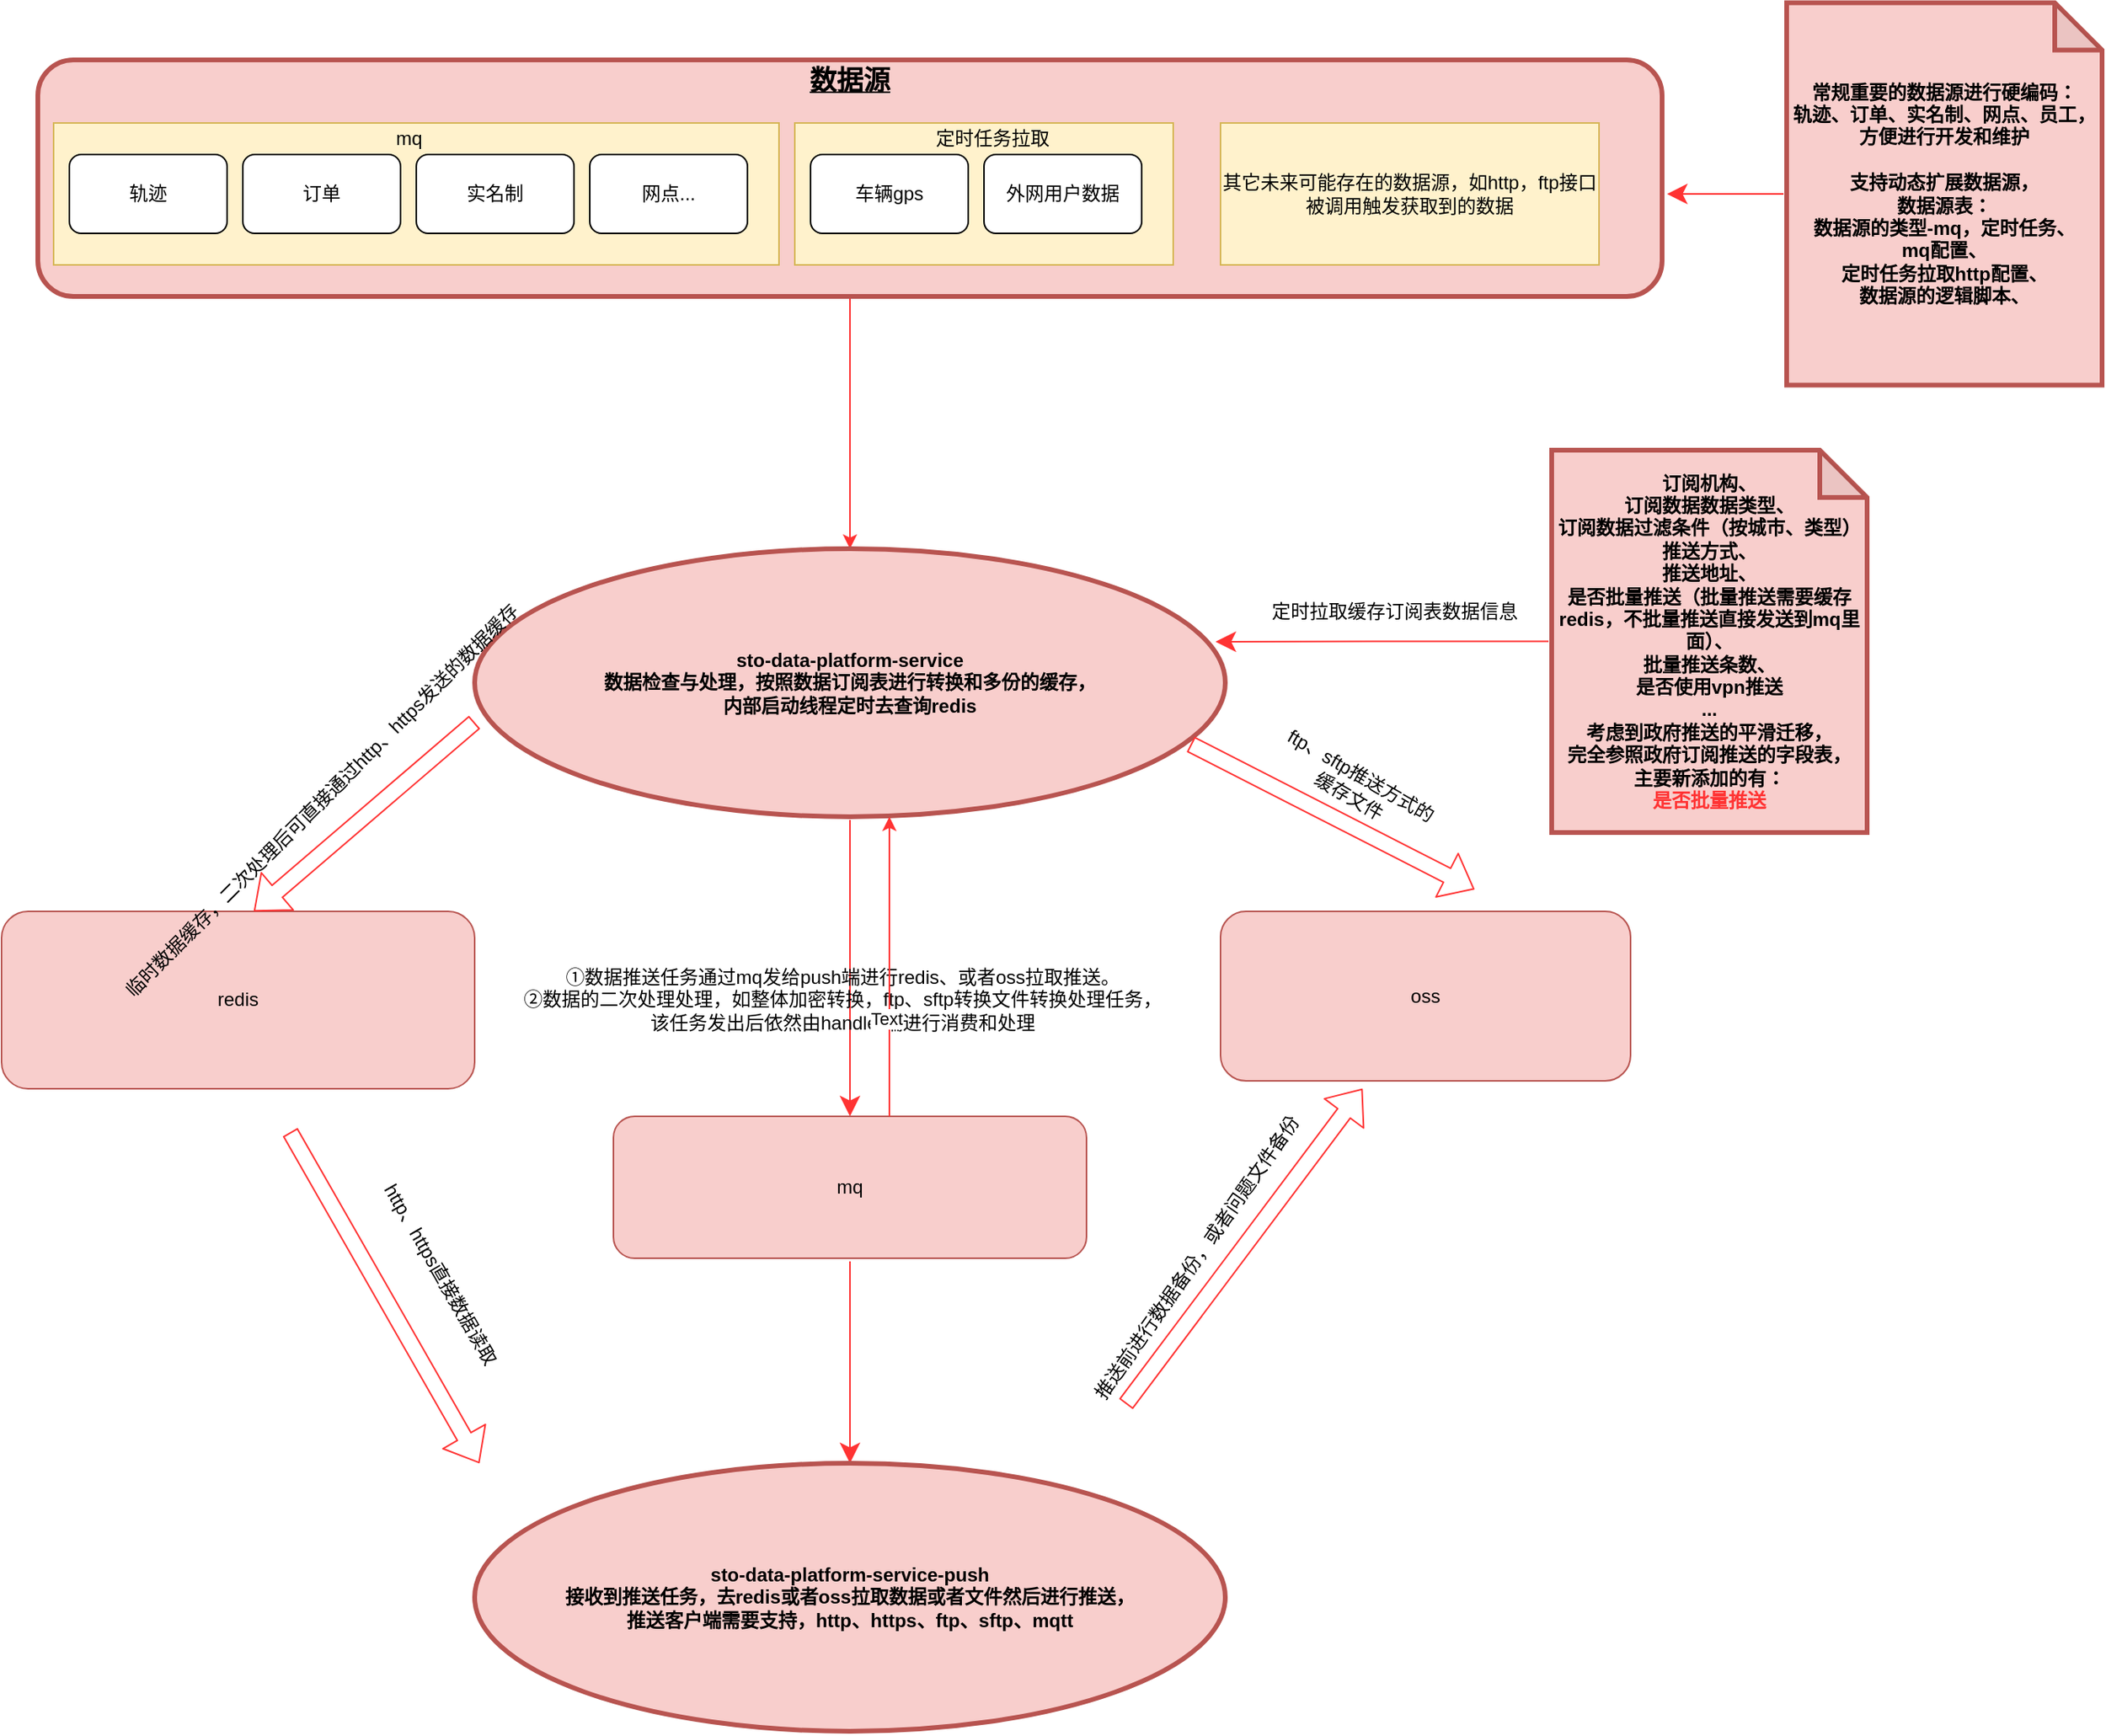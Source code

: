 <mxfile version="13.8.0" type="github">
  <diagram name="Page-1" id="c7558073-3199-34d8-9f00-42111426c3f3">
    <mxGraphModel dx="2370" dy="2439" grid="1" gridSize="10" guides="1" tooltips="1" connect="1" arrows="1" fold="1" page="1" pageScale="1" pageWidth="826" pageHeight="1169" background="#ffffff" math="0" shadow="0">
      <root>
        <mxCell id="0" />
        <mxCell id="1" parent="0" />
        <mxCell id="ZftnwTE5uSLvCgGLiOcV-122" value="" style="edgeStyle=orthogonalEdgeStyle;rounded=0;orthogonalLoop=1;jettySize=auto;html=1;exitX=0.5;exitY=1;exitDx=0;exitDy=0;strokeColor=#FF3333;" edge="1" parent="1" source="7" target="ZftnwTE5uSLvCgGLiOcV-121">
          <mxGeometry relative="1" as="geometry" />
        </mxCell>
        <mxCell id="7" value="&lt;p style=&quot;margin: 4px 0px 0px ; text-align: center ; text-decoration: underline ; font-size: 17px&quot;&gt;数据源&lt;/p&gt;" style="verticalAlign=middle;align=center;overflow=fill;fontSize=12;fontFamily=Helvetica;html=1;rounded=1;fontStyle=1;strokeWidth=3;fillColor=#f8cecc;strokeColor=#b85450;" parent="1" vertex="1">
          <mxGeometry x="30" y="20" width="1030" height="150" as="geometry" />
        </mxCell>
        <mxCell id="ZftnwTE5uSLvCgGLiOcV-102" value="" style="rounded=0;whiteSpace=wrap;html=1;fillColor=#fff2cc;strokeColor=#d6b656;" vertex="1" parent="1">
          <mxGeometry x="40" y="60" width="460" height="90" as="geometry" />
        </mxCell>
        <mxCell id="ZftnwTE5uSLvCgGLiOcV-103" value="轨迹" style="rounded=1;whiteSpace=wrap;html=1;" vertex="1" parent="1">
          <mxGeometry x="50" y="80" width="100" height="50" as="geometry" />
        </mxCell>
        <mxCell id="ZftnwTE5uSLvCgGLiOcV-107" value="订单" style="rounded=1;whiteSpace=wrap;html=1;" vertex="1" parent="1">
          <mxGeometry x="160" y="80" width="100" height="50" as="geometry" />
        </mxCell>
        <mxCell id="ZftnwTE5uSLvCgGLiOcV-108" value="实名制" style="rounded=1;whiteSpace=wrap;html=1;" vertex="1" parent="1">
          <mxGeometry x="270" y="80" width="100" height="50" as="geometry" />
        </mxCell>
        <mxCell id="ZftnwTE5uSLvCgGLiOcV-109" value="网点..." style="rounded=1;whiteSpace=wrap;html=1;" vertex="1" parent="1">
          <mxGeometry x="380" y="80" width="100" height="50" as="geometry" />
        </mxCell>
        <mxCell id="ZftnwTE5uSLvCgGLiOcV-110" value="mq" style="text;html=1;align=center;verticalAlign=middle;resizable=0;points=[];autosize=1;" vertex="1" parent="1">
          <mxGeometry x="250" y="60" width="30" height="20" as="geometry" />
        </mxCell>
        <mxCell id="ZftnwTE5uSLvCgGLiOcV-112" value="" style="rounded=0;whiteSpace=wrap;html=1;fillColor=#fff2cc;strokeColor=#d6b656;" vertex="1" parent="1">
          <mxGeometry x="510" y="60" width="240" height="90" as="geometry" />
        </mxCell>
        <mxCell id="ZftnwTE5uSLvCgGLiOcV-113" value="车辆gps" style="rounded=1;whiteSpace=wrap;html=1;" vertex="1" parent="1">
          <mxGeometry x="520" y="80" width="100" height="50" as="geometry" />
        </mxCell>
        <mxCell id="ZftnwTE5uSLvCgGLiOcV-114" value="外网用户数据" style="rounded=1;whiteSpace=wrap;html=1;" vertex="1" parent="1">
          <mxGeometry x="630" y="80" width="100" height="50" as="geometry" />
        </mxCell>
        <mxCell id="ZftnwTE5uSLvCgGLiOcV-117" value="定时任务拉取" style="text;html=1;align=center;verticalAlign=middle;resizable=0;points=[];autosize=1;" vertex="1" parent="1">
          <mxGeometry x="590" y="60" width="90" height="20" as="geometry" />
        </mxCell>
        <mxCell id="ZftnwTE5uSLvCgGLiOcV-118" value="其它未来可能存在的数据源，如http，ftp接口被调用触发获取到的数据" style="rounded=0;whiteSpace=wrap;html=1;fillColor=#fff2cc;strokeColor=#d6b656;" vertex="1" parent="1">
          <mxGeometry x="780" y="60" width="240" height="90" as="geometry" />
        </mxCell>
        <mxCell id="ZftnwTE5uSLvCgGLiOcV-135" style="edgeStyle=orthogonalEdgeStyle;rounded=1;jumpSize=8;orthogonalLoop=1;jettySize=auto;html=1;entryX=0.5;entryY=0;entryDx=0;entryDy=0;startSize=19;sourcePerimeterSpacing=2;endSize=10;targetPerimeterSpacing=13;strokeColor=#FF3333;" edge="1" parent="1" source="ZftnwTE5uSLvCgGLiOcV-121" target="ZftnwTE5uSLvCgGLiOcV-133">
          <mxGeometry relative="1" as="geometry" />
        </mxCell>
        <mxCell id="ZftnwTE5uSLvCgGLiOcV-121" value="sto-data-platform-service&lt;br&gt;数据检查与处理，按照数据订阅表进行转换和多份的缓存，&lt;br&gt;内部启动线程定时去查询redis" style="ellipse;whiteSpace=wrap;html=1;rounded=1;fontStyle=1;strokeColor=#b85450;strokeWidth=3;fillColor=#f8cecc;" vertex="1" parent="1">
          <mxGeometry x="307" y="330" width="476" height="170" as="geometry" />
        </mxCell>
        <mxCell id="ZftnwTE5uSLvCgGLiOcV-146" style="edgeStyle=orthogonalEdgeStyle;rounded=1;jumpSize=8;orthogonalLoop=1;jettySize=auto;html=1;entryX=0.987;entryY=0.347;entryDx=0;entryDy=0;entryPerimeter=0;startSize=19;sourcePerimeterSpacing=2;endSize=10;targetPerimeterSpacing=13;strokeColor=#FF3333;fillColor=#FFFFFF;" edge="1" parent="1" source="ZftnwTE5uSLvCgGLiOcV-123" target="ZftnwTE5uSLvCgGLiOcV-121">
          <mxGeometry relative="1" as="geometry" />
        </mxCell>
        <mxCell id="ZftnwTE5uSLvCgGLiOcV-123" value="订阅机构、&lt;br&gt;订阅数据数据类型、&lt;br&gt;订阅数据过滤条件（按城市、类型）&lt;br&gt;推送方式、&lt;br&gt;推送地址、&lt;br&gt;是否批量推送（批量推送需要缓存redis，不批量推送直接发送到mq里面）、&lt;br&gt;批量推送条数、&lt;br&gt;是否使用vpn推送&lt;br&gt;...&lt;br&gt;考虑到政府推送的平滑迁移，&lt;br&gt;完全参照政府订阅推送的字段表，&lt;br&gt;主要新添加的有：&lt;br&gt;&lt;font color=&quot;#ff3333&quot;&gt;是否批量推送&lt;/font&gt;" style="shape=note;whiteSpace=wrap;html=1;backgroundOutline=1;darkOpacity=0.05;rounded=1;fontStyle=1;strokeColor=#b85450;strokeWidth=3;fillColor=#f8cecc;" vertex="1" parent="1">
          <mxGeometry x="990" y="267.5" width="200" height="242.5" as="geometry" />
        </mxCell>
        <mxCell id="ZftnwTE5uSLvCgGLiOcV-150" style="edgeStyle=orthogonalEdgeStyle;rounded=1;jumpSize=8;orthogonalLoop=1;jettySize=auto;html=1;entryX=0.5;entryY=0;entryDx=0;entryDy=0;startSize=19;sourcePerimeterSpacing=2;endSize=10;targetPerimeterSpacing=13;strokeColor=#FF3333;fillColor=#FFFFFF;" edge="1" parent="1" source="ZftnwTE5uSLvCgGLiOcV-133" target="ZftnwTE5uSLvCgGLiOcV-149">
          <mxGeometry relative="1" as="geometry" />
        </mxCell>
        <mxCell id="ZftnwTE5uSLvCgGLiOcV-133" value="mq" style="rounded=1;whiteSpace=wrap;html=1;fillColor=#f8cecc;strokeColor=#b85450;" vertex="1" parent="1">
          <mxGeometry x="395" y="690" width="300" height="90" as="geometry" />
        </mxCell>
        <mxCell id="ZftnwTE5uSLvCgGLiOcV-134" value="redis" style="rounded=1;whiteSpace=wrap;html=1;fillColor=#f8cecc;strokeColor=#b85450;" vertex="1" parent="1">
          <mxGeometry x="7" y="560" width="300" height="112.5" as="geometry" />
        </mxCell>
        <mxCell id="ZftnwTE5uSLvCgGLiOcV-136" value="oss" style="rounded=1;whiteSpace=wrap;html=1;fillColor=#f8cecc;strokeColor=#b85450;" vertex="1" parent="1">
          <mxGeometry x="780" y="560" width="260" height="107.5" as="geometry" />
        </mxCell>
        <mxCell id="ZftnwTE5uSLvCgGLiOcV-141" value="" style="shape=flexArrow;endArrow=classic;html=1;strokeColor=#FF3333;fillColor=#FFFFFF;" edge="1" parent="1">
          <mxGeometry width="50" height="50" relative="1" as="geometry">
            <mxPoint x="307" y="440" as="sourcePoint" />
            <mxPoint x="167" y="560" as="targetPoint" />
          </mxGeometry>
        </mxCell>
        <mxCell id="ZftnwTE5uSLvCgGLiOcV-143" value="" style="shape=flexArrow;endArrow=classic;html=1;strokeColor=#FF3333;fillColor=#FFFFFF;" edge="1" parent="1">
          <mxGeometry width="50" height="50" relative="1" as="geometry">
            <mxPoint x="761" y="454" as="sourcePoint" />
            <mxPoint x="941" y="546" as="targetPoint" />
          </mxGeometry>
        </mxCell>
        <mxCell id="ZftnwTE5uSLvCgGLiOcV-144" value="ftp、sftp推送方式的&lt;br&gt;缓存文件" style="text;html=1;align=center;verticalAlign=middle;resizable=0;points=[];autosize=1;rotation=30;" vertex="1" parent="1">
          <mxGeometry x="805" y="465" width="120" height="30" as="geometry" />
        </mxCell>
        <mxCell id="ZftnwTE5uSLvCgGLiOcV-145" value="定时拉取缓存订阅表数据信息" style="text;html=1;align=center;verticalAlign=middle;resizable=0;points=[];autosize=1;" vertex="1" parent="1">
          <mxGeometry x="805" y="360" width="170" height="20" as="geometry" />
        </mxCell>
        <mxCell id="ZftnwTE5uSLvCgGLiOcV-148" value="①数据推送任务通过mq发给push端进行redis、或者oss拉取推送。&lt;br&gt;②数据的二次处理处理，如整体加密转换，ftp、sftp转换文件转换处理任务，&lt;br&gt;该任务发出后依然由handler端进行消费和处理" style="text;html=1;align=center;verticalAlign=middle;resizable=0;points=[];autosize=1;" vertex="1" parent="1">
          <mxGeometry x="330" y="591.25" width="420" height="50" as="geometry" />
        </mxCell>
        <mxCell id="ZftnwTE5uSLvCgGLiOcV-149" value="sto-data-platform-service-push&lt;br&gt;接收到推送任务，去redis或者oss拉取数据或者文件然后进行推送，&lt;br&gt;推送客户端需要支持，http、https、ftp、sftp、mqtt" style="ellipse;whiteSpace=wrap;html=1;rounded=1;fontStyle=1;strokeColor=#b85450;strokeWidth=3;fillColor=#f8cecc;" vertex="1" parent="1">
          <mxGeometry x="307" y="910" width="476" height="170" as="geometry" />
        </mxCell>
        <mxCell id="ZftnwTE5uSLvCgGLiOcV-152" value="" style="shape=flexArrow;endArrow=classic;html=1;strokeColor=#FF3333;fillColor=#FFFFFF;" edge="1" parent="1">
          <mxGeometry width="50" height="50" relative="1" as="geometry">
            <mxPoint x="190" y="700" as="sourcePoint" />
            <mxPoint x="310" y="910" as="targetPoint" />
          </mxGeometry>
        </mxCell>
        <mxCell id="ZftnwTE5uSLvCgGLiOcV-155" style="edgeStyle=orthogonalEdgeStyle;rounded=1;jumpSize=8;orthogonalLoop=1;jettySize=auto;html=1;entryX=1.003;entryY=0.567;entryDx=0;entryDy=0;entryPerimeter=0;startSize=19;sourcePerimeterSpacing=2;endSize=10;targetPerimeterSpacing=13;strokeColor=#FF3333;fillColor=#FFFFFF;" edge="1" parent="1" source="ZftnwTE5uSLvCgGLiOcV-154" target="7">
          <mxGeometry relative="1" as="geometry" />
        </mxCell>
        <mxCell id="ZftnwTE5uSLvCgGLiOcV-154" value="常规重要的数据源进行硬编码：&lt;br&gt;轨迹、订单、实名制、网点、员工，方便进行开发和维护&lt;br&gt;&lt;br&gt;支持动态扩展数据源，&lt;br&gt;数据源表：&lt;br&gt;数据源的类型-mq，定时任务、&lt;br&gt;mq配置、&lt;br&gt;定时任务拉取http配置、&lt;br&gt;数据源的逻辑脚本、&lt;br&gt;" style="shape=note;whiteSpace=wrap;html=1;backgroundOutline=1;darkOpacity=0.05;rounded=1;fontStyle=1;strokeColor=#b85450;strokeWidth=3;fillColor=#f8cecc;" vertex="1" parent="1">
          <mxGeometry x="1139" y="-16.25" width="200" height="242.5" as="geometry" />
        </mxCell>
        <mxCell id="ZftnwTE5uSLvCgGLiOcV-157" value="" style="endArrow=classic;html=1;strokeColor=#FF3333;fillColor=#FFFFFF;" edge="1" parent="1">
          <mxGeometry width="50" height="50" relative="1" as="geometry">
            <mxPoint x="570" y="690" as="sourcePoint" />
            <mxPoint x="570" y="500" as="targetPoint" />
            <Array as="points" />
          </mxGeometry>
        </mxCell>
        <mxCell id="ZftnwTE5uSLvCgGLiOcV-191" value="Text" style="edgeLabel;html=1;align=center;verticalAlign=middle;resizable=0;points=[];" vertex="1" connectable="0" parent="ZftnwTE5uSLvCgGLiOcV-157">
          <mxGeometry x="-0.337" y="2" relative="1" as="geometry">
            <mxPoint y="1" as="offset" />
          </mxGeometry>
        </mxCell>
        <mxCell id="ZftnwTE5uSLvCgGLiOcV-160" value="临时数据缓存，二次处理后可直接通过http、https发送的数据缓存" style="text;html=1;align=center;verticalAlign=middle;resizable=0;points=[];autosize=1;rotation=-45;" vertex="1" parent="1">
          <mxGeometry x="30" y="480" width="360" height="20" as="geometry" />
        </mxCell>
        <mxCell id="ZftnwTE5uSLvCgGLiOcV-161" value="http、https直接数据读取" style="text;html=1;align=center;verticalAlign=middle;resizable=0;points=[];autosize=1;rotation=60;" vertex="1" parent="1">
          <mxGeometry x="210" y="780" width="150" height="20" as="geometry" />
        </mxCell>
        <mxCell id="ZftnwTE5uSLvCgGLiOcV-192" value="" style="shape=flexArrow;endArrow=classic;html=1;strokeColor=#FF3333;fillColor=#FFFFFF;" edge="1" parent="1">
          <mxGeometry width="50" height="50" relative="1" as="geometry">
            <mxPoint x="720" y="872.5" as="sourcePoint" />
            <mxPoint x="870" y="672.5" as="targetPoint" />
          </mxGeometry>
        </mxCell>
        <mxCell id="ZftnwTE5uSLvCgGLiOcV-193" value="推送前进行数据备份，或者问题文件备份" style="text;html=1;align=center;verticalAlign=middle;resizable=0;points=[];autosize=1;rotation=-55;" vertex="1" parent="1">
          <mxGeometry x="650" y="770" width="230" height="20" as="geometry" />
        </mxCell>
      </root>
    </mxGraphModel>
  </diagram>
</mxfile>
